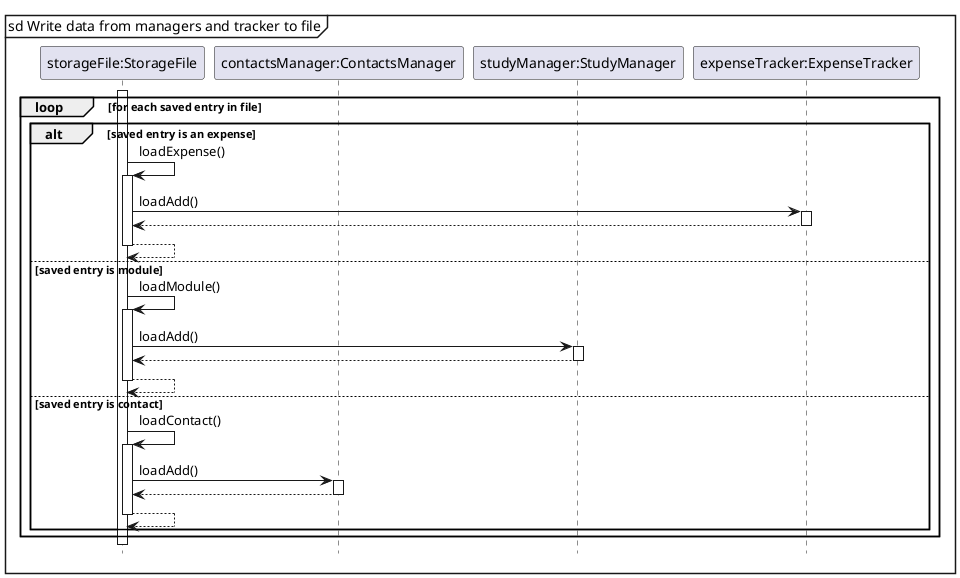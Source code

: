 @startuml
'https://plantuml.com/sequence-diagram

mainframe sd Write data from managers and tracker to file

participant "storageFile:StorageFile"
participant "contactsManager:ContactsManager"
participant "studyManager:StudyManager"
participant "expenseTracker:ExpenseTracker"

hide footbox
activate "storageFile:StorageFile"


loop for each saved entry in file

alt saved entry is an expense
    "storageFile:StorageFile" -> "storageFile:StorageFile" ++: loadExpense()
    "storageFile:StorageFile" -> "expenseTracker:ExpenseTracker" ++: loadAdd()
    "expenseTracker:ExpenseTracker" --> "storageFile:StorageFile" --
    "storageFile:StorageFile" --> "storageFile:StorageFile" --
else saved entry is module
    "storageFile:StorageFile" -> "storageFile:StorageFile" ++: loadModule()
    "storageFile:StorageFile" -> "studyManager:StudyManager" ++: loadAdd()
    "studyManager:StudyManager" --> "storageFile:StorageFile" --
    "storageFile:StorageFile" --> "storageFile:StorageFile" --
else saved entry is contact
    "storageFile:StorageFile" -> "storageFile:StorageFile" ++: loadContact()
    "storageFile:StorageFile" -> "contactsManager:ContactsManager" ++: loadAdd()
    "contactsManager:ContactsManager" --> "storageFile:StorageFile" --
    "storageFile:StorageFile" --> "storageFile:StorageFile" --
end
end

@enduml